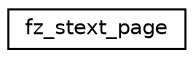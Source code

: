digraph "Graphical Class Hierarchy"
{
 // LATEX_PDF_SIZE
  edge [fontname="Helvetica",fontsize="10",labelfontname="Helvetica",labelfontsize="10"];
  node [fontname="Helvetica",fontsize="10",shape=record];
  rankdir="LR";
  Node0 [label="fz_stext_page",height=0.2,width=0.4,color="black", fillcolor="white", style="filled",URL="$structfz__stext__page.html",tooltip=" "];
}
